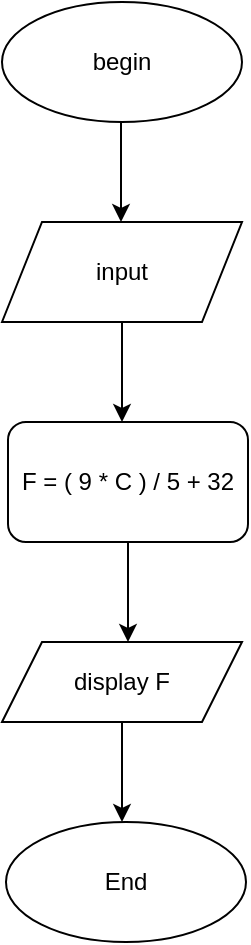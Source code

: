 <mxfile version="16.6.5" type="device"><diagram id="C5RBs43oDa-KdzZeNtuy" name="Page-1"><mxGraphModel dx="781" dy="441" grid="1" gridSize="10" guides="1" tooltips="1" connect="1" arrows="1" fold="1" page="1" pageScale="1" pageWidth="827" pageHeight="1169" math="0" shadow="0"><root><mxCell id="WIyWlLk6GJQsqaUBKTNV-0"/><mxCell id="WIyWlLk6GJQsqaUBKTNV-1" parent="WIyWlLk6GJQsqaUBKTNV-0"/><mxCell id="AL4z5WyzquhYeLsi8vEe-14" value="" style="edgeStyle=orthogonalEdgeStyle;rounded=0;orthogonalLoop=1;jettySize=auto;html=1;" edge="1" parent="WIyWlLk6GJQsqaUBKTNV-1" source="AL4z5WyzquhYeLsi8vEe-0" target="AL4z5WyzquhYeLsi8vEe-2"><mxGeometry relative="1" as="geometry"><Array as="points"><mxPoint x="418" y="320"/><mxPoint x="418" y="320"/></Array></mxGeometry></mxCell><mxCell id="AL4z5WyzquhYeLsi8vEe-0" value="input" style="shape=parallelogram;perimeter=parallelogramPerimeter;whiteSpace=wrap;html=1;fixedSize=1;" vertex="1" parent="WIyWlLk6GJQsqaUBKTNV-1"><mxGeometry x="358" y="230" width="120" height="50" as="geometry"/></mxCell><mxCell id="AL4z5WyzquhYeLsi8vEe-15" value="" style="edgeStyle=orthogonalEdgeStyle;rounded=0;orthogonalLoop=1;jettySize=auto;html=1;" edge="1" parent="WIyWlLk6GJQsqaUBKTNV-1" source="AL4z5WyzquhYeLsi8vEe-2" target="AL4z5WyzquhYeLsi8vEe-5"><mxGeometry relative="1" as="geometry"><Array as="points"><mxPoint x="421" y="430"/><mxPoint x="421" y="430"/></Array></mxGeometry></mxCell><mxCell id="AL4z5WyzquhYeLsi8vEe-2" value="F = ( 9 * C ) / 5 + 32" style="rounded=1;whiteSpace=wrap;html=1;" vertex="1" parent="WIyWlLk6GJQsqaUBKTNV-1"><mxGeometry x="361" y="330" width="120" height="60" as="geometry"/></mxCell><mxCell id="AL4z5WyzquhYeLsi8vEe-3" value="begin" style="ellipse;whiteSpace=wrap;html=1;" vertex="1" parent="WIyWlLk6GJQsqaUBKTNV-1"><mxGeometry x="358" y="120" width="120" height="60" as="geometry"/></mxCell><mxCell id="AL4z5WyzquhYeLsi8vEe-5" value="display F" style="shape=parallelogram;perimeter=parallelogramPerimeter;whiteSpace=wrap;html=1;fixedSize=1;" vertex="1" parent="WIyWlLk6GJQsqaUBKTNV-1"><mxGeometry x="358" y="440" width="120" height="40" as="geometry"/></mxCell><mxCell id="AL4z5WyzquhYeLsi8vEe-12" value="End" style="ellipse;whiteSpace=wrap;html=1;" vertex="1" parent="WIyWlLk6GJQsqaUBKTNV-1"><mxGeometry x="360" y="530" width="120" height="60" as="geometry"/></mxCell><mxCell id="AL4z5WyzquhYeLsi8vEe-13" value="" style="endArrow=classic;html=1;rounded=0;exitX=0.5;exitY=1;exitDx=0;exitDy=0;entryX=0.5;entryY=0;entryDx=0;entryDy=0;" edge="1" parent="WIyWlLk6GJQsqaUBKTNV-1" source="AL4z5WyzquhYeLsi8vEe-5"><mxGeometry width="50" height="50" relative="1" as="geometry"><mxPoint x="578" y="360" as="sourcePoint"/><mxPoint x="418" y="530" as="targetPoint"/></mxGeometry></mxCell><mxCell id="AL4z5WyzquhYeLsi8vEe-17" value="" style="edgeStyle=orthogonalEdgeStyle;rounded=0;orthogonalLoop=1;jettySize=auto;html=1;" edge="1" parent="WIyWlLk6GJQsqaUBKTNV-1"><mxGeometry relative="1" as="geometry"><mxPoint x="417.5" y="180" as="sourcePoint"/><mxPoint x="417.5" y="230" as="targetPoint"/><Array as="points"><mxPoint x="417.5" y="220"/><mxPoint x="417.5" y="220"/></Array></mxGeometry></mxCell></root></mxGraphModel></diagram></mxfile>